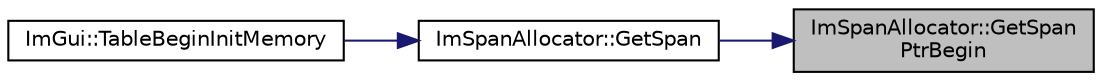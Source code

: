 digraph "ImSpanAllocator::GetSpanPtrBegin"
{
 // LATEX_PDF_SIZE
  edge [fontname="Helvetica",fontsize="10",labelfontname="Helvetica",labelfontsize="10"];
  node [fontname="Helvetica",fontsize="10",shape=record];
  rankdir="RL";
  Node1 [label="ImSpanAllocator::GetSpan\lPtrBegin",height=0.2,width=0.4,color="black", fillcolor="grey75", style="filled", fontcolor="black",tooltip=" "];
  Node1 -> Node2 [dir="back",color="midnightblue",fontsize="10",style="solid",fontname="Helvetica"];
  Node2 [label="ImSpanAllocator::GetSpan",height=0.2,width=0.4,color="black", fillcolor="white", style="filled",URL="$struct_im_span_allocator.html#a47aaeac7a303ec0d3a52e59189c4c627",tooltip=" "];
  Node2 -> Node3 [dir="back",color="midnightblue",fontsize="10",style="solid",fontname="Helvetica"];
  Node3 [label="ImGui::TableBeginInitMemory",height=0.2,width=0.4,color="black", fillcolor="white", style="filled",URL="$namespace_im_gui.html#a41533f5f77df0241f9f4aaa17d01a0d7",tooltip=" "];
}
